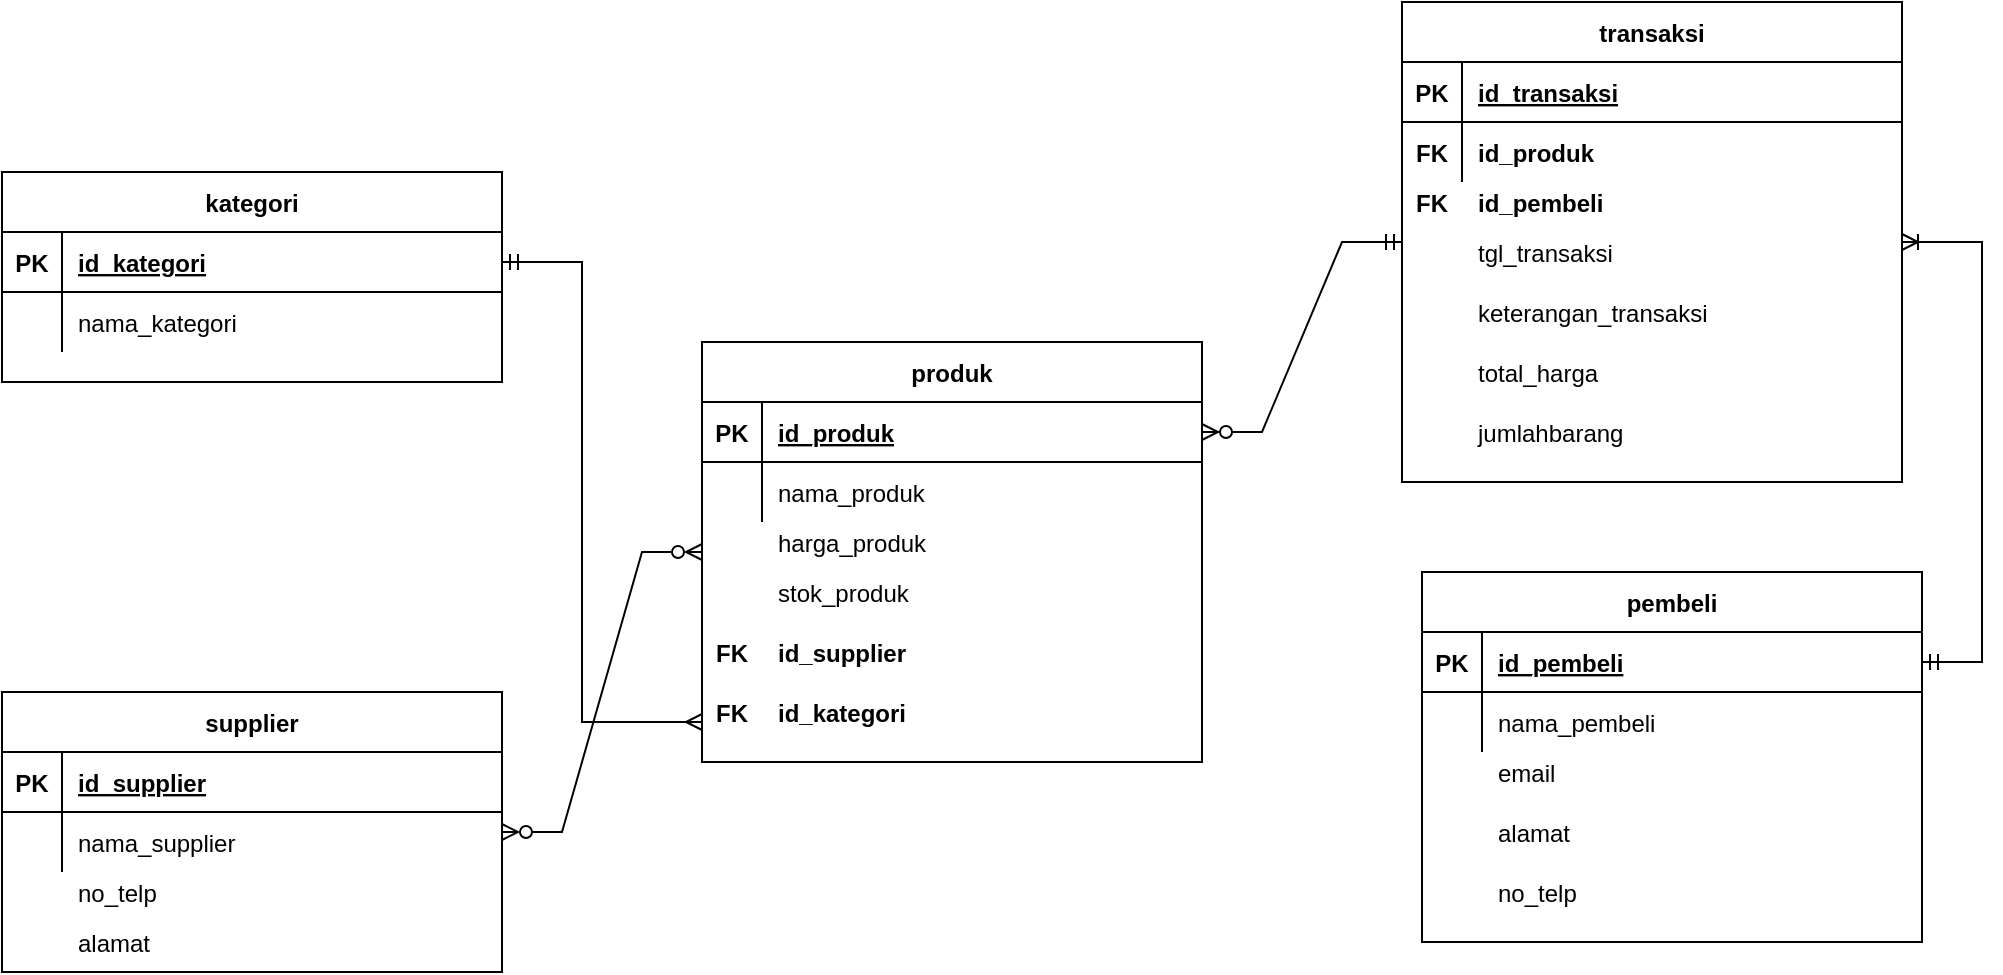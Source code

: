 <mxfile version="20.2.3" type="device"><diagram id="R2lEEEUBdFMjLlhIrx00" name="Page-1"><mxGraphModel dx="782" dy="531" grid="1" gridSize="10" guides="1" tooltips="1" connect="1" arrows="1" fold="1" page="1" pageScale="1" pageWidth="850" pageHeight="1100" math="0" shadow="0" extFonts="Permanent Marker^https://fonts.googleapis.com/css?family=Permanent+Marker"><root><mxCell id="0"/><mxCell id="1" parent="0"/><mxCell id="C-vyLk0tnHw3VtMMgP7b-23" value="pembeli" style="shape=table;startSize=30;container=1;collapsible=1;childLayout=tableLayout;fixedRows=1;rowLines=0;fontStyle=1;align=center;resizeLast=1;" parent="1" vertex="1"><mxGeometry x="840" y="335" width="250" height="185" as="geometry"/></mxCell><mxCell id="C-vyLk0tnHw3VtMMgP7b-24" value="" style="shape=partialRectangle;collapsible=0;dropTarget=0;pointerEvents=0;fillColor=none;points=[[0,0.5],[1,0.5]];portConstraint=eastwest;top=0;left=0;right=0;bottom=1;" parent="C-vyLk0tnHw3VtMMgP7b-23" vertex="1"><mxGeometry y="30" width="250" height="30" as="geometry"/></mxCell><mxCell id="C-vyLk0tnHw3VtMMgP7b-25" value="PK" style="shape=partialRectangle;overflow=hidden;connectable=0;fillColor=none;top=0;left=0;bottom=0;right=0;fontStyle=1;" parent="C-vyLk0tnHw3VtMMgP7b-24" vertex="1"><mxGeometry width="30" height="30" as="geometry"><mxRectangle width="30" height="30" as="alternateBounds"/></mxGeometry></mxCell><mxCell id="C-vyLk0tnHw3VtMMgP7b-26" value="id_pembeli" style="shape=partialRectangle;overflow=hidden;connectable=0;fillColor=none;top=0;left=0;bottom=0;right=0;align=left;spacingLeft=6;fontStyle=5;" parent="C-vyLk0tnHw3VtMMgP7b-24" vertex="1"><mxGeometry x="30" width="220" height="30" as="geometry"><mxRectangle width="220" height="30" as="alternateBounds"/></mxGeometry></mxCell><mxCell id="C-vyLk0tnHw3VtMMgP7b-27" value="" style="shape=partialRectangle;collapsible=0;dropTarget=0;pointerEvents=0;fillColor=none;points=[[0,0.5],[1,0.5]];portConstraint=eastwest;top=0;left=0;right=0;bottom=0;" parent="C-vyLk0tnHw3VtMMgP7b-23" vertex="1"><mxGeometry y="60" width="250" height="30" as="geometry"/></mxCell><mxCell id="C-vyLk0tnHw3VtMMgP7b-28" value="" style="shape=partialRectangle;overflow=hidden;connectable=0;fillColor=none;top=0;left=0;bottom=0;right=0;" parent="C-vyLk0tnHw3VtMMgP7b-27" vertex="1"><mxGeometry width="30" height="30" as="geometry"><mxRectangle width="30" height="30" as="alternateBounds"/></mxGeometry></mxCell><mxCell id="C-vyLk0tnHw3VtMMgP7b-29" value="nama_pembeli" style="shape=partialRectangle;overflow=hidden;connectable=0;fillColor=none;top=0;left=0;bottom=0;right=0;align=left;spacingLeft=6;" parent="C-vyLk0tnHw3VtMMgP7b-27" vertex="1"><mxGeometry x="30" width="220" height="30" as="geometry"><mxRectangle width="220" height="30" as="alternateBounds"/></mxGeometry></mxCell><mxCell id="3re65lt6X_2dswhmJJzb-1" value="email" style="shape=partialRectangle;overflow=hidden;connectable=0;fillColor=none;top=0;left=0;bottom=0;right=0;align=left;spacingLeft=6;" parent="1" vertex="1"><mxGeometry x="870" y="420" width="220" height="30" as="geometry"><mxRectangle width="220" height="30" as="alternateBounds"/></mxGeometry></mxCell><mxCell id="3re65lt6X_2dswhmJJzb-5" value="alamat" style="shape=partialRectangle;overflow=hidden;connectable=0;fillColor=none;top=0;left=0;bottom=0;right=0;align=left;spacingLeft=6;" parent="1" vertex="1"><mxGeometry x="870" y="450" width="220" height="30" as="geometry"><mxRectangle width="220" height="30" as="alternateBounds"/></mxGeometry></mxCell><mxCell id="3re65lt6X_2dswhmJJzb-6" value="no_telp" style="shape=partialRectangle;overflow=hidden;connectable=0;fillColor=none;top=0;left=0;bottom=0;right=0;align=left;spacingLeft=6;" parent="1" vertex="1"><mxGeometry x="870" y="480" width="220" height="30" as="geometry"><mxRectangle width="220" height="30" as="alternateBounds"/></mxGeometry></mxCell><mxCell id="3re65lt6X_2dswhmJJzb-14" value="produk" style="shape=table;startSize=30;container=1;collapsible=1;childLayout=tableLayout;fixedRows=1;rowLines=0;fontStyle=1;align=center;resizeLast=1;" parent="1" vertex="1"><mxGeometry x="480" y="220" width="250" height="210" as="geometry"/></mxCell><mxCell id="3re65lt6X_2dswhmJJzb-15" value="" style="shape=partialRectangle;collapsible=0;dropTarget=0;pointerEvents=0;fillColor=none;points=[[0,0.5],[1,0.5]];portConstraint=eastwest;top=0;left=0;right=0;bottom=1;" parent="3re65lt6X_2dswhmJJzb-14" vertex="1"><mxGeometry y="30" width="250" height="30" as="geometry"/></mxCell><mxCell id="3re65lt6X_2dswhmJJzb-16" value="PK" style="shape=partialRectangle;overflow=hidden;connectable=0;fillColor=none;top=0;left=0;bottom=0;right=0;fontStyle=1;" parent="3re65lt6X_2dswhmJJzb-15" vertex="1"><mxGeometry width="30" height="30" as="geometry"><mxRectangle width="30" height="30" as="alternateBounds"/></mxGeometry></mxCell><mxCell id="3re65lt6X_2dswhmJJzb-17" value="id_produk" style="shape=partialRectangle;overflow=hidden;connectable=0;fillColor=none;top=0;left=0;bottom=0;right=0;align=left;spacingLeft=6;fontStyle=5;" parent="3re65lt6X_2dswhmJJzb-15" vertex="1"><mxGeometry x="30" width="220" height="30" as="geometry"><mxRectangle width="220" height="30" as="alternateBounds"/></mxGeometry></mxCell><mxCell id="3re65lt6X_2dswhmJJzb-18" value="" style="shape=partialRectangle;collapsible=0;dropTarget=0;pointerEvents=0;fillColor=none;points=[[0,0.5],[1,0.5]];portConstraint=eastwest;top=0;left=0;right=0;bottom=0;" parent="3re65lt6X_2dswhmJJzb-14" vertex="1"><mxGeometry y="60" width="250" height="30" as="geometry"/></mxCell><mxCell id="3re65lt6X_2dswhmJJzb-19" value="" style="shape=partialRectangle;overflow=hidden;connectable=0;fillColor=none;top=0;left=0;bottom=0;right=0;" parent="3re65lt6X_2dswhmJJzb-18" vertex="1"><mxGeometry width="30" height="30" as="geometry"><mxRectangle width="30" height="30" as="alternateBounds"/></mxGeometry></mxCell><mxCell id="3re65lt6X_2dswhmJJzb-20" value="nama_produk" style="shape=partialRectangle;overflow=hidden;connectable=0;fillColor=none;top=0;left=0;bottom=0;right=0;align=left;spacingLeft=6;" parent="3re65lt6X_2dswhmJJzb-18" vertex="1"><mxGeometry x="30" width="220" height="30" as="geometry"><mxRectangle width="220" height="30" as="alternateBounds"/></mxGeometry></mxCell><mxCell id="3re65lt6X_2dswhmJJzb-21" value="harga_produk" style="shape=partialRectangle;overflow=hidden;connectable=0;fillColor=none;top=0;left=0;bottom=0;right=0;align=left;spacingLeft=6;" parent="1" vertex="1"><mxGeometry x="510" y="305" width="220" height="30" as="geometry"><mxRectangle width="220" height="30" as="alternateBounds"/></mxGeometry></mxCell><mxCell id="3re65lt6X_2dswhmJJzb-22" value="stok_produk" style="shape=partialRectangle;overflow=hidden;connectable=0;fillColor=none;top=0;left=0;bottom=0;right=0;align=left;spacingLeft=6;" parent="1" vertex="1"><mxGeometry x="510" y="330" width="220" height="30" as="geometry"><mxRectangle width="220" height="30" as="alternateBounds"/></mxGeometry></mxCell><mxCell id="3re65lt6X_2dswhmJJzb-23" value="id_supplier" style="shape=partialRectangle;overflow=hidden;connectable=0;fillColor=none;top=0;left=0;bottom=0;right=0;align=left;spacingLeft=6;fontStyle=1" parent="1" vertex="1"><mxGeometry x="510" y="360" width="220" height="30" as="geometry"><mxRectangle width="220" height="30" as="alternateBounds"/></mxGeometry></mxCell><mxCell id="3re65lt6X_2dswhmJJzb-34" value="" style="shape=partialRectangle;overflow=hidden;connectable=0;fillColor=none;top=0;left=0;bottom=0;right=0;align=left;spacingLeft=6;" parent="1" vertex="1"><mxGeometry x="860" y="185" width="220" height="30" as="geometry"><mxRectangle width="220" height="30" as="alternateBounds"/></mxGeometry></mxCell><mxCell id="3re65lt6X_2dswhmJJzb-35" value="supplier" style="shape=table;startSize=30;container=1;collapsible=1;childLayout=tableLayout;fixedRows=1;rowLines=0;fontStyle=1;align=center;resizeLast=1;" parent="1" vertex="1"><mxGeometry x="130" y="395" width="250" height="140" as="geometry"/></mxCell><mxCell id="3re65lt6X_2dswhmJJzb-36" value="" style="shape=partialRectangle;collapsible=0;dropTarget=0;pointerEvents=0;fillColor=none;points=[[0,0.5],[1,0.5]];portConstraint=eastwest;top=0;left=0;right=0;bottom=1;" parent="3re65lt6X_2dswhmJJzb-35" vertex="1"><mxGeometry y="30" width="250" height="30" as="geometry"/></mxCell><mxCell id="3re65lt6X_2dswhmJJzb-37" value="PK" style="shape=partialRectangle;overflow=hidden;connectable=0;fillColor=none;top=0;left=0;bottom=0;right=0;fontStyle=1;" parent="3re65lt6X_2dswhmJJzb-36" vertex="1"><mxGeometry width="30" height="30" as="geometry"><mxRectangle width="30" height="30" as="alternateBounds"/></mxGeometry></mxCell><mxCell id="3re65lt6X_2dswhmJJzb-38" value="id_supplier" style="shape=partialRectangle;overflow=hidden;connectable=0;fillColor=none;top=0;left=0;bottom=0;right=0;align=left;spacingLeft=6;fontStyle=5;" parent="3re65lt6X_2dswhmJJzb-36" vertex="1"><mxGeometry x="30" width="220" height="30" as="geometry"><mxRectangle width="220" height="30" as="alternateBounds"/></mxGeometry></mxCell><mxCell id="3re65lt6X_2dswhmJJzb-39" value="" style="shape=partialRectangle;collapsible=0;dropTarget=0;pointerEvents=0;fillColor=none;points=[[0,0.5],[1,0.5]];portConstraint=eastwest;top=0;left=0;right=0;bottom=0;" parent="3re65lt6X_2dswhmJJzb-35" vertex="1"><mxGeometry y="60" width="250" height="30" as="geometry"/></mxCell><mxCell id="3re65lt6X_2dswhmJJzb-40" value="" style="shape=partialRectangle;overflow=hidden;connectable=0;fillColor=none;top=0;left=0;bottom=0;right=0;" parent="3re65lt6X_2dswhmJJzb-39" vertex="1"><mxGeometry width="30" height="30" as="geometry"><mxRectangle width="30" height="30" as="alternateBounds"/></mxGeometry></mxCell><mxCell id="3re65lt6X_2dswhmJJzb-41" value="nama_supplier" style="shape=partialRectangle;overflow=hidden;connectable=0;fillColor=none;top=0;left=0;bottom=0;right=0;align=left;spacingLeft=6;" parent="3re65lt6X_2dswhmJJzb-39" vertex="1"><mxGeometry x="30" width="220" height="30" as="geometry"><mxRectangle width="220" height="30" as="alternateBounds"/></mxGeometry></mxCell><mxCell id="3re65lt6X_2dswhmJJzb-42" value="no_telp" style="shape=partialRectangle;overflow=hidden;connectable=0;fillColor=none;top=0;left=0;bottom=0;right=0;align=left;spacingLeft=6;" parent="1" vertex="1"><mxGeometry x="160" y="480" width="220" height="30" as="geometry"><mxRectangle width="220" height="30" as="alternateBounds"/></mxGeometry></mxCell><mxCell id="3re65lt6X_2dswhmJJzb-43" value="alamat" style="shape=partialRectangle;overflow=hidden;connectable=0;fillColor=none;top=0;left=0;bottom=0;right=0;align=left;spacingLeft=6;" parent="1" vertex="1"><mxGeometry x="160" y="505" width="220" height="30" as="geometry"><mxRectangle width="220" height="30" as="alternateBounds"/></mxGeometry></mxCell><mxCell id="3re65lt6X_2dswhmJJzb-45" value="transaksi" style="shape=table;startSize=30;container=1;collapsible=1;childLayout=tableLayout;fixedRows=1;rowLines=0;fontStyle=1;align=center;resizeLast=1;" parent="1" vertex="1"><mxGeometry x="830" y="50" width="250" height="240" as="geometry"/></mxCell><mxCell id="3re65lt6X_2dswhmJJzb-46" value="" style="shape=partialRectangle;collapsible=0;dropTarget=0;pointerEvents=0;fillColor=none;points=[[0,0.5],[1,0.5]];portConstraint=eastwest;top=0;left=0;right=0;bottom=1;" parent="3re65lt6X_2dswhmJJzb-45" vertex="1"><mxGeometry y="30" width="250" height="30" as="geometry"/></mxCell><mxCell id="3re65lt6X_2dswhmJJzb-47" value="PK" style="shape=partialRectangle;overflow=hidden;connectable=0;fillColor=none;top=0;left=0;bottom=0;right=0;fontStyle=1;" parent="3re65lt6X_2dswhmJJzb-46" vertex="1"><mxGeometry width="30" height="30" as="geometry"><mxRectangle width="30" height="30" as="alternateBounds"/></mxGeometry></mxCell><mxCell id="3re65lt6X_2dswhmJJzb-48" value="id_transaksi" style="shape=partialRectangle;overflow=hidden;connectable=0;fillColor=none;top=0;left=0;bottom=0;right=0;align=left;spacingLeft=6;fontStyle=5;" parent="3re65lt6X_2dswhmJJzb-46" vertex="1"><mxGeometry x="30" width="220" height="30" as="geometry"><mxRectangle width="220" height="30" as="alternateBounds"/></mxGeometry></mxCell><mxCell id="3re65lt6X_2dswhmJJzb-49" value="" style="shape=partialRectangle;collapsible=0;dropTarget=0;pointerEvents=0;fillColor=none;points=[[0,0.5],[1,0.5]];portConstraint=eastwest;top=0;left=0;right=0;bottom=0;" parent="3re65lt6X_2dswhmJJzb-45" vertex="1"><mxGeometry y="60" width="250" height="30" as="geometry"/></mxCell><mxCell id="3re65lt6X_2dswhmJJzb-50" value="" style="shape=partialRectangle;overflow=hidden;connectable=0;fillColor=none;top=0;left=0;bottom=0;right=0;" parent="3re65lt6X_2dswhmJJzb-49" vertex="1"><mxGeometry width="30" height="30" as="geometry"><mxRectangle width="30" height="30" as="alternateBounds"/></mxGeometry></mxCell><mxCell id="3re65lt6X_2dswhmJJzb-51" value="id_produk" style="shape=partialRectangle;overflow=hidden;connectable=0;fillColor=none;top=0;left=0;bottom=0;right=0;align=left;spacingLeft=6;fontStyle=1" parent="3re65lt6X_2dswhmJJzb-49" vertex="1"><mxGeometry x="30" width="220" height="30" as="geometry"><mxRectangle width="220" height="30" as="alternateBounds"/></mxGeometry></mxCell><mxCell id="3re65lt6X_2dswhmJJzb-52" value="id_pembeli" style="shape=partialRectangle;overflow=hidden;connectable=0;fillColor=none;top=0;left=0;bottom=0;right=0;align=left;spacingLeft=6;fontStyle=1" parent="1" vertex="1"><mxGeometry x="860" y="135" width="220" height="30" as="geometry"><mxRectangle width="220" height="30" as="alternateBounds"/></mxGeometry></mxCell><mxCell id="3re65lt6X_2dswhmJJzb-53" value="tgl_transaksi" style="shape=partialRectangle;overflow=hidden;connectable=0;fillColor=none;top=0;left=0;bottom=0;right=0;align=left;spacingLeft=6;" parent="1" vertex="1"><mxGeometry x="860" y="160" width="220" height="30" as="geometry"><mxRectangle width="220" height="30" as="alternateBounds"/></mxGeometry></mxCell><mxCell id="3re65lt6X_2dswhmJJzb-54" value="keterangan_transaksi" style="shape=partialRectangle;overflow=hidden;connectable=0;fillColor=none;top=0;left=0;bottom=0;right=0;align=left;spacingLeft=6;" parent="1" vertex="1"><mxGeometry x="860" y="190" width="220" height="30" as="geometry"><mxRectangle width="220" height="30" as="alternateBounds"/></mxGeometry></mxCell><mxCell id="3re65lt6X_2dswhmJJzb-55" value="FK" style="shape=partialRectangle;overflow=hidden;connectable=0;fillColor=none;top=0;left=0;bottom=0;right=0;fontStyle=1;" parent="1" vertex="1"><mxGeometry x="480" y="360" width="30" height="30" as="geometry"><mxRectangle width="30" height="30" as="alternateBounds"/></mxGeometry></mxCell><mxCell id="3re65lt6X_2dswhmJJzb-57" value="FK" style="shape=partialRectangle;overflow=hidden;connectable=0;fillColor=none;top=0;left=0;bottom=0;right=0;fontStyle=1;" parent="1" vertex="1"><mxGeometry x="830" y="110" width="30" height="30" as="geometry"><mxRectangle width="30" height="30" as="alternateBounds"/></mxGeometry></mxCell><mxCell id="3re65lt6X_2dswhmJJzb-58" value="FK" style="shape=partialRectangle;overflow=hidden;connectable=0;fillColor=none;top=0;left=0;bottom=0;right=0;fontStyle=1;" parent="1" vertex="1"><mxGeometry x="830" y="135" width="30" height="30" as="geometry"><mxRectangle width="30" height="30" as="alternateBounds"/></mxGeometry></mxCell><mxCell id="3re65lt6X_2dswhmJJzb-61" value="" style="edgeStyle=entityRelationEdgeStyle;fontSize=12;html=1;endArrow=ERzeroToMany;startArrow=ERzeroToMany;rounded=0;startFill=0;endFill=0;" parent="1" source="3re65lt6X_2dswhmJJzb-35" target="3re65lt6X_2dswhmJJzb-14" edge="1"><mxGeometry width="100" height="100" relative="1" as="geometry"><mxPoint x="500" y="360" as="sourcePoint"/><mxPoint x="600" y="260" as="targetPoint"/></mxGeometry></mxCell><mxCell id="3re65lt6X_2dswhmJJzb-62" value="" style="edgeStyle=entityRelationEdgeStyle;fontSize=12;html=1;endArrow=ERzeroToMany;startArrow=ERmandOne;rounded=0;" parent="1" source="3re65lt6X_2dswhmJJzb-45" target="3re65lt6X_2dswhmJJzb-15" edge="1"><mxGeometry width="100" height="100" relative="1" as="geometry"><mxPoint x="500" y="360" as="sourcePoint"/><mxPoint x="600" y="260" as="targetPoint"/></mxGeometry></mxCell><mxCell id="3re65lt6X_2dswhmJJzb-64" value="" style="edgeStyle=entityRelationEdgeStyle;fontSize=12;html=1;endArrow=ERoneToMany;startArrow=ERmandOne;rounded=0;startFill=0;" parent="1" source="C-vyLk0tnHw3VtMMgP7b-24" target="3re65lt6X_2dswhmJJzb-45" edge="1"><mxGeometry width="100" height="100" relative="1" as="geometry"><mxPoint x="800" y="435.0" as="sourcePoint"/><mxPoint x="680" y="485" as="targetPoint"/></mxGeometry></mxCell><mxCell id="3re65lt6X_2dswhmJJzb-66" value="kategori" style="shape=table;startSize=30;container=1;collapsible=1;childLayout=tableLayout;fixedRows=1;rowLines=0;fontStyle=1;align=center;resizeLast=1;" parent="1" vertex="1"><mxGeometry x="130" y="135" width="250" height="105" as="geometry"/></mxCell><mxCell id="3re65lt6X_2dswhmJJzb-67" value="" style="shape=partialRectangle;collapsible=0;dropTarget=0;pointerEvents=0;fillColor=none;points=[[0,0.5],[1,0.5]];portConstraint=eastwest;top=0;left=0;right=0;bottom=1;" parent="3re65lt6X_2dswhmJJzb-66" vertex="1"><mxGeometry y="30" width="250" height="30" as="geometry"/></mxCell><mxCell id="3re65lt6X_2dswhmJJzb-68" value="PK" style="shape=partialRectangle;overflow=hidden;connectable=0;fillColor=none;top=0;left=0;bottom=0;right=0;fontStyle=1;" parent="3re65lt6X_2dswhmJJzb-67" vertex="1"><mxGeometry width="30" height="30" as="geometry"><mxRectangle width="30" height="30" as="alternateBounds"/></mxGeometry></mxCell><mxCell id="3re65lt6X_2dswhmJJzb-69" value="id_kategori" style="shape=partialRectangle;overflow=hidden;connectable=0;fillColor=none;top=0;left=0;bottom=0;right=0;align=left;spacingLeft=6;fontStyle=5;" parent="3re65lt6X_2dswhmJJzb-67" vertex="1"><mxGeometry x="30" width="220" height="30" as="geometry"><mxRectangle width="220" height="30" as="alternateBounds"/></mxGeometry></mxCell><mxCell id="3re65lt6X_2dswhmJJzb-70" value="" style="shape=partialRectangle;collapsible=0;dropTarget=0;pointerEvents=0;fillColor=none;points=[[0,0.5],[1,0.5]];portConstraint=eastwest;top=0;left=0;right=0;bottom=0;" parent="3re65lt6X_2dswhmJJzb-66" vertex="1"><mxGeometry y="60" width="250" height="30" as="geometry"/></mxCell><mxCell id="3re65lt6X_2dswhmJJzb-71" value="" style="shape=partialRectangle;overflow=hidden;connectable=0;fillColor=none;top=0;left=0;bottom=0;right=0;" parent="3re65lt6X_2dswhmJJzb-70" vertex="1"><mxGeometry width="30" height="30" as="geometry"><mxRectangle width="30" height="30" as="alternateBounds"/></mxGeometry></mxCell><mxCell id="3re65lt6X_2dswhmJJzb-72" value="nama_kategori" style="shape=partialRectangle;overflow=hidden;connectable=0;fillColor=none;top=0;left=0;bottom=0;right=0;align=left;spacingLeft=6;" parent="3re65lt6X_2dswhmJJzb-70" vertex="1"><mxGeometry x="30" width="220" height="30" as="geometry"><mxRectangle width="220" height="30" as="alternateBounds"/></mxGeometry></mxCell><mxCell id="3re65lt6X_2dswhmJJzb-73" value="total_harga" style="shape=partialRectangle;overflow=hidden;connectable=0;fillColor=none;top=0;left=0;bottom=0;right=0;align=left;spacingLeft=6;" parent="1" vertex="1"><mxGeometry x="860" y="220" width="220" height="30" as="geometry"><mxRectangle width="220" height="30" as="alternateBounds"/></mxGeometry></mxCell><mxCell id="3re65lt6X_2dswhmJJzb-74" value="id_kategori" style="shape=partialRectangle;overflow=hidden;connectable=0;fillColor=none;top=0;left=0;bottom=0;right=0;align=left;spacingLeft=6;fontStyle=1" parent="1" vertex="1"><mxGeometry x="510" y="390" width="220" height="30" as="geometry"><mxRectangle width="220" height="30" as="alternateBounds"/></mxGeometry></mxCell><mxCell id="3re65lt6X_2dswhmJJzb-75" value="FK" style="shape=partialRectangle;overflow=hidden;connectable=0;fillColor=none;top=0;left=0;bottom=0;right=0;fontStyle=1;" parent="1" vertex="1"><mxGeometry x="480" y="390" width="30" height="30" as="geometry"><mxRectangle width="30" height="30" as="alternateBounds"/></mxGeometry></mxCell><mxCell id="3re65lt6X_2dswhmJJzb-76" value="" style="edgeStyle=orthogonalEdgeStyle;fontSize=12;html=1;endArrow=ERmandOne;startArrow=ERmany;rounded=0;startFill=0;endFill=0;" parent="1" target="3re65lt6X_2dswhmJJzb-67" edge="1"><mxGeometry width="100" height="100" relative="1" as="geometry"><mxPoint x="480" y="410" as="sourcePoint"/><mxPoint x="560" y="260" as="targetPoint"/><Array as="points"><mxPoint x="420" y="410"/><mxPoint x="420" y="180"/></Array></mxGeometry></mxCell><mxCell id="N0GomP9qDo9fFzucyzCP-1" value="jumlahbarang" style="shape=partialRectangle;overflow=hidden;connectable=0;fillColor=none;top=0;left=0;bottom=0;right=0;align=left;spacingLeft=6;" vertex="1" parent="1"><mxGeometry x="860" y="250" width="220" height="30" as="geometry"><mxRectangle width="220" height="30" as="alternateBounds"/></mxGeometry></mxCell></root></mxGraphModel></diagram></mxfile>